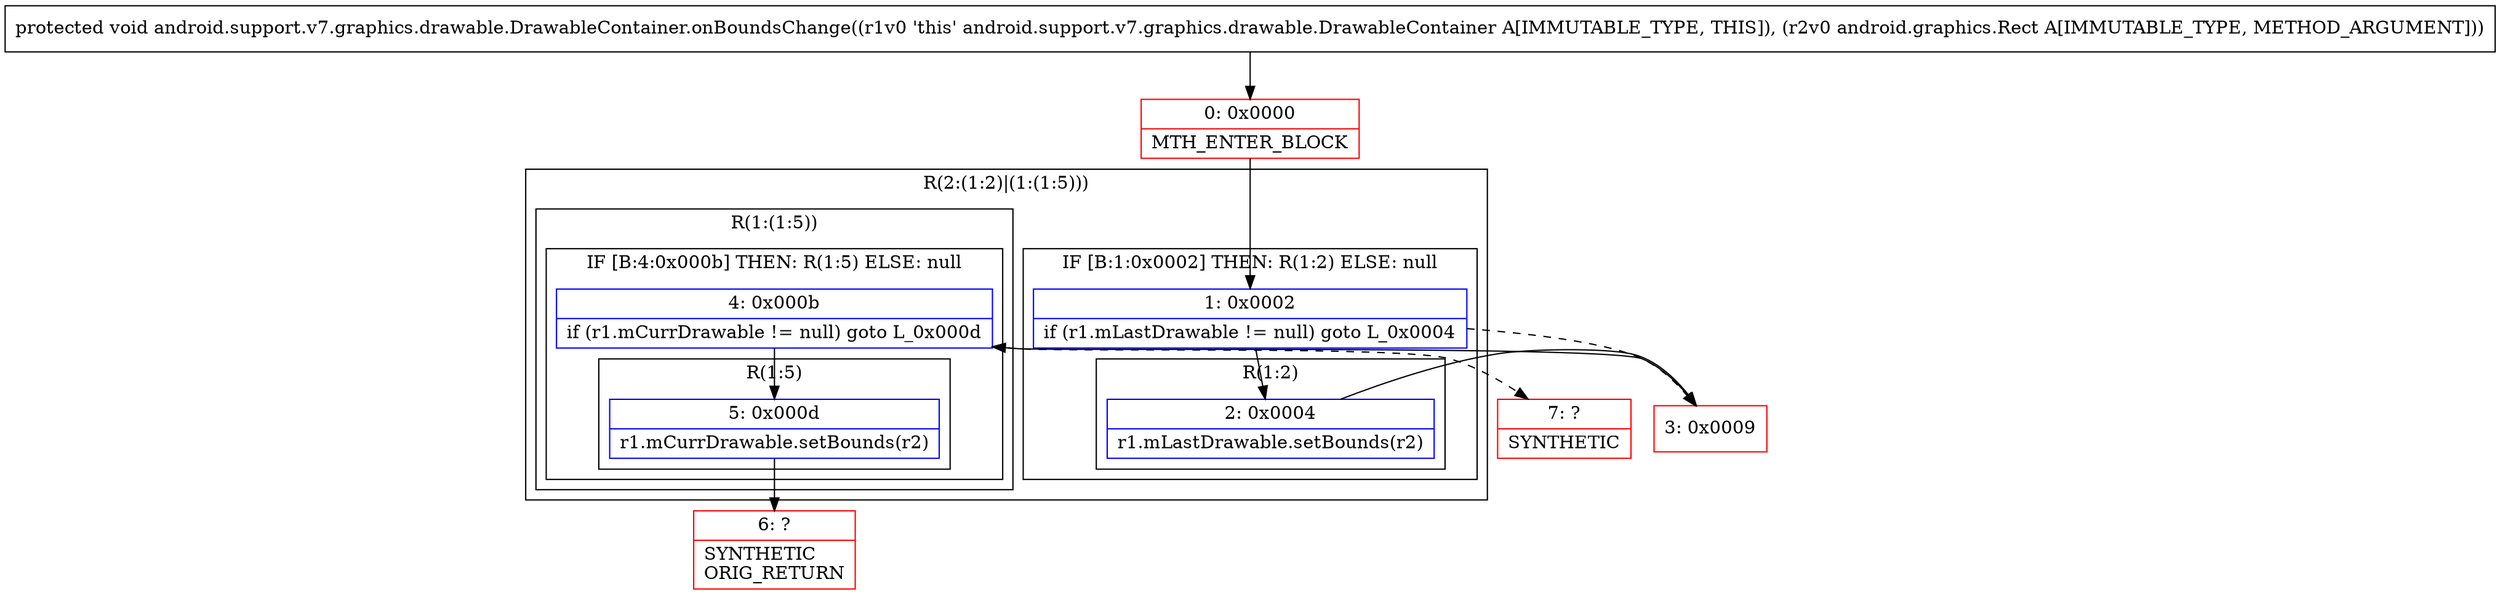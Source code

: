 digraph "CFG forandroid.support.v7.graphics.drawable.DrawableContainer.onBoundsChange(Landroid\/graphics\/Rect;)V" {
subgraph cluster_Region_766451772 {
label = "R(2:(1:2)|(1:(1:5)))";
node [shape=record,color=blue];
subgraph cluster_IfRegion_1213066631 {
label = "IF [B:1:0x0002] THEN: R(1:2) ELSE: null";
node [shape=record,color=blue];
Node_1 [shape=record,label="{1\:\ 0x0002|if (r1.mLastDrawable != null) goto L_0x0004\l}"];
subgraph cluster_Region_389988759 {
label = "R(1:2)";
node [shape=record,color=blue];
Node_2 [shape=record,label="{2\:\ 0x0004|r1.mLastDrawable.setBounds(r2)\l}"];
}
}
subgraph cluster_Region_380488447 {
label = "R(1:(1:5))";
node [shape=record,color=blue];
subgraph cluster_IfRegion_1121429206 {
label = "IF [B:4:0x000b] THEN: R(1:5) ELSE: null";
node [shape=record,color=blue];
Node_4 [shape=record,label="{4\:\ 0x000b|if (r1.mCurrDrawable != null) goto L_0x000d\l}"];
subgraph cluster_Region_1699826398 {
label = "R(1:5)";
node [shape=record,color=blue];
Node_5 [shape=record,label="{5\:\ 0x000d|r1.mCurrDrawable.setBounds(r2)\l}"];
}
}
}
}
Node_0 [shape=record,color=red,label="{0\:\ 0x0000|MTH_ENTER_BLOCK\l}"];
Node_3 [shape=record,color=red,label="{3\:\ 0x0009}"];
Node_6 [shape=record,color=red,label="{6\:\ ?|SYNTHETIC\lORIG_RETURN\l}"];
Node_7 [shape=record,color=red,label="{7\:\ ?|SYNTHETIC\l}"];
MethodNode[shape=record,label="{protected void android.support.v7.graphics.drawable.DrawableContainer.onBoundsChange((r1v0 'this' android.support.v7.graphics.drawable.DrawableContainer A[IMMUTABLE_TYPE, THIS]), (r2v0 android.graphics.Rect A[IMMUTABLE_TYPE, METHOD_ARGUMENT])) }"];
MethodNode -> Node_0;
Node_1 -> Node_2;
Node_1 -> Node_3[style=dashed];
Node_2 -> Node_3;
Node_4 -> Node_5;
Node_4 -> Node_7[style=dashed];
Node_5 -> Node_6;
Node_0 -> Node_1;
Node_3 -> Node_4;
}

